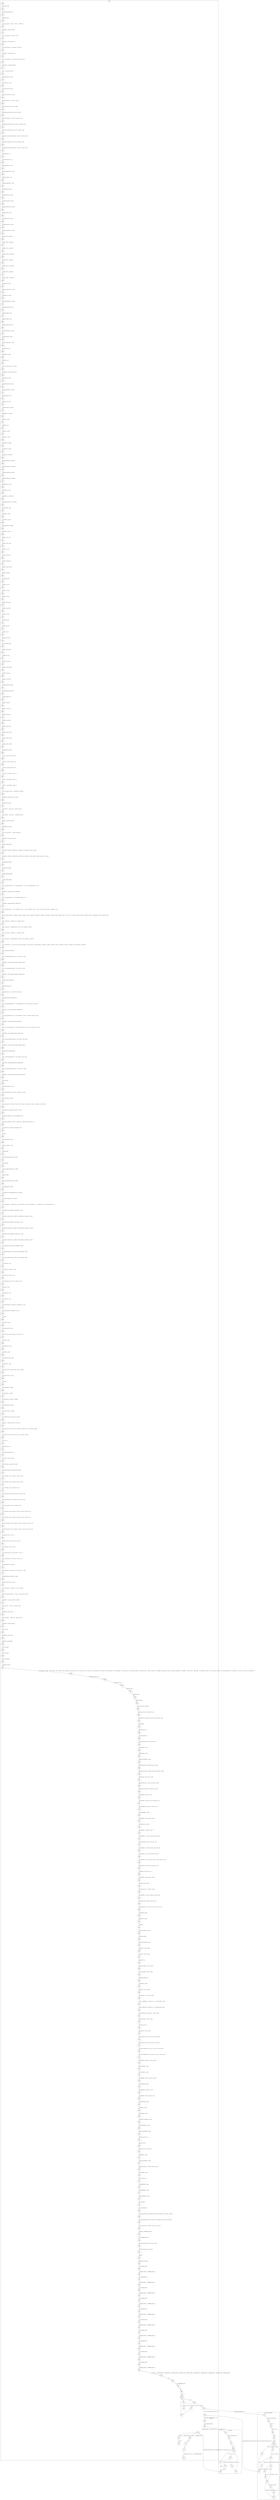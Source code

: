 digraph CFA {
63 [shape="circle" label="N63\n423"]
107 [shape="circle" label="N107\n422"]
108 [shape="circle" label="N108\n421"]
109 [shape="circle" label="N109\n420"]
110 [shape="circle" label="N110\n419"]
111 [shape="circle" label="N111\n418"]
112 [shape="circle" label="N112\n417"]
113 [shape="circle" label="N113\n416"]
114 [shape="circle" label="N114\n415"]
115 [shape="circle" label="N115\n414"]
116 [shape="circle" label="N116\n413"]
117 [shape="circle" label="N117\n412"]
118 [shape="circle" label="N118\n411"]
119 [shape="circle" label="N119\n410"]
120 [shape="circle" label="N120\n409"]
121 [shape="circle" label="N121\n408"]
122 [shape="circle" label="N122\n407"]
123 [shape="circle" label="N123\n406"]
124 [shape="circle" label="N124\n405"]
125 [shape="circle" label="N125\n404"]
126 [shape="circle" label="N126\n403"]
127 [shape="circle" label="N127\n402"]
128 [shape="circle" label="N128\n401"]
129 [shape="circle" label="N129\n400"]
130 [shape="circle" label="N130\n399"]
131 [shape="circle" label="N131\n398"]
132 [shape="circle" label="N132\n397"]
133 [shape="circle" label="N133\n396"]
134 [shape="circle" label="N134\n395"]
135 [shape="circle" label="N135\n394"]
136 [shape="circle" label="N136\n393"]
137 [shape="circle" label="N137\n392"]
138 [shape="circle" label="N138\n391"]
139 [shape="circle" label="N139\n390"]
140 [shape="circle" label="N140\n389"]
141 [shape="circle" label="N141\n388"]
142 [shape="circle" label="N142\n387"]
143 [shape="circle" label="N143\n386"]
144 [shape="circle" label="N144\n385"]
145 [shape="circle" label="N145\n384"]
146 [shape="circle" label="N146\n383"]
147 [shape="circle" label="N147\n382"]
148 [shape="circle" label="N148\n381"]
149 [shape="circle" label="N149\n380"]
150 [shape="circle" label="N150\n379"]
151 [shape="circle" label="N151\n378"]
152 [shape="circle" label="N152\n377"]
153 [shape="circle" label="N153\n376"]
154 [shape="circle" label="N154\n375"]
155 [shape="circle" label="N155\n374"]
156 [shape="circle" label="N156\n373"]
157 [shape="circle" label="N157\n372"]
158 [shape="circle" label="N158\n371"]
159 [shape="circle" label="N159\n370"]
160 [shape="circle" label="N160\n369"]
161 [shape="circle" label="N161\n368"]
162 [shape="circle" label="N162\n367"]
163 [shape="circle" label="N163\n366"]
164 [shape="circle" label="N164\n365"]
165 [shape="circle" label="N165\n364"]
166 [shape="circle" label="N166\n363"]
167 [shape="circle" label="N167\n362"]
168 [shape="circle" label="N168\n361"]
169 [shape="circle" label="N169\n360"]
170 [shape="circle" label="N170\n359"]
171 [shape="circle" label="N171\n358"]
172 [shape="circle" label="N172\n357"]
173 [shape="circle" label="N173\n356"]
174 [shape="circle" label="N174\n355"]
175 [shape="circle" label="N175\n354"]
176 [shape="circle" label="N176\n353"]
177 [shape="circle" label="N177\n352"]
178 [shape="circle" label="N178\n351"]
179 [shape="circle" label="N179\n350"]
180 [shape="circle" label="N180\n349"]
181 [shape="circle" label="N181\n348"]
182 [shape="circle" label="N182\n347"]
183 [shape="circle" label="N183\n346"]
184 [shape="circle" label="N184\n345"]
185 [shape="circle" label="N185\n344"]
186 [shape="circle" label="N186\n343"]
187 [shape="circle" label="N187\n342"]
188 [shape="circle" label="N188\n341"]
189 [shape="circle" label="N189\n340"]
190 [shape="circle" label="N190\n339"]
191 [shape="circle" label="N191\n338"]
192 [shape="circle" label="N192\n337"]
193 [shape="circle" label="N193\n336"]
194 [shape="circle" label="N194\n335"]
195 [shape="circle" label="N195\n334"]
196 [shape="circle" label="N196\n333"]
197 [shape="circle" label="N197\n332"]
198 [shape="circle" label="N198\n331"]
199 [shape="circle" label="N199\n330"]
200 [shape="circle" label="N200\n329"]
201 [shape="circle" label="N201\n328"]
202 [shape="circle" label="N202\n327"]
203 [shape="circle" label="N203\n326"]
204 [shape="circle" label="N204\n325"]
205 [shape="circle" label="N205\n324"]
206 [shape="circle" label="N206\n323"]
207 [shape="circle" label="N207\n322"]
208 [shape="circle" label="N208\n321"]
209 [shape="circle" label="N209\n320"]
210 [shape="circle" label="N210\n319"]
211 [shape="circle" label="N211\n318"]
212 [shape="circle" label="N212\n317"]
213 [shape="circle" label="N213\n316"]
214 [shape="circle" label="N214\n315"]
215 [shape="circle" label="N215\n314"]
216 [shape="circle" label="N216\n313"]
217 [shape="circle" label="N217\n312"]
218 [shape="circle" label="N218\n311"]
219 [shape="circle" label="N219\n310"]
220 [shape="circle" label="N220\n309"]
221 [shape="circle" label="N221\n308"]
222 [shape="circle" label="N222\n307"]
223 [shape="circle" label="N223\n306"]
224 [shape="circle" label="N224\n305"]
225 [shape="circle" label="N225\n304"]
226 [shape="circle" label="N226\n303"]
227 [shape="circle" label="N227\n302"]
228 [shape="circle" label="N228\n301"]
229 [shape="circle" label="N229\n300"]
230 [shape="circle" label="N230\n299"]
231 [shape="circle" label="N231\n298"]
232 [shape="circle" label="N232\n297"]
233 [shape="circle" label="N233\n296"]
234 [shape="circle" label="N234\n295"]
235 [shape="circle" label="N235\n294"]
236 [shape="circle" label="N236\n293"]
237 [shape="circle" label="N237\n292"]
238 [shape="circle" label="N238\n291"]
239 [shape="circle" label="N239\n290"]
240 [shape="circle" label="N240\n289"]
241 [shape="circle" label="N241\n288"]
242 [shape="circle" label="N242\n287"]
243 [shape="circle" label="N243\n286"]
244 [shape="circle" label="N244\n285"]
245 [shape="circle" label="N245\n284"]
246 [shape="circle" label="N246\n283"]
247 [shape="circle" label="N247\n282"]
248 [shape="circle" label="N248\n281"]
249 [shape="circle" label="N249\n280"]
250 [shape="circle" label="N250\n279"]
251 [shape="circle" label="N251\n278"]
252 [shape="circle" label="N252\n277"]
253 [shape="circle" label="N253\n276"]
254 [shape="circle" label="N254\n275"]
255 [shape="circle" label="N255\n274"]
256 [shape="circle" label="N256\n273"]
257 [shape="circle" label="N257\n272"]
258 [shape="circle" label="N258\n271"]
259 [shape="circle" label="N259\n270"]
260 [shape="circle" label="N260\n269"]
261 [shape="circle" label="N261\n268"]
262 [shape="circle" label="N262\n267"]
263 [shape="circle" label="N263\n266"]
264 [shape="circle" label="N264\n265"]
265 [shape="circle" label="N265\n264"]
266 [shape="circle" label="N266\n263"]
267 [shape="circle" label="N267\n262"]
268 [shape="circle" label="N268\n261"]
269 [shape="circle" label="N269\n260"]
270 [shape="circle" label="N270\n259"]
271 [shape="circle" label="N271\n258"]
272 [shape="circle" label="N272\n257"]
273 [shape="circle" label="N273\n256"]
274 [shape="circle" label="N274\n255"]
275 [shape="circle" label="N275\n254"]
276 [shape="circle" label="N276\n253"]
277 [shape="circle" label="N277\n252"]
278 [shape="circle" label="N278\n251"]
279 [shape="circle" label="N279\n250"]
280 [shape="circle" label="N280\n249"]
281 [shape="circle" label="N281\n248"]
282 [shape="circle" label="N282\n247"]
283 [shape="circle" label="N283\n246"]
284 [shape="circle" label="N284\n245"]
285 [shape="circle" label="N285\n244"]
286 [shape="circle" label="N286\n243"]
287 [shape="circle" label="N287\n242"]
288 [shape="circle" label="N288\n241"]
289 [shape="circle" label="N289\n240"]
290 [shape="circle" label="N290\n239"]
291 [shape="circle" label="N291\n238"]
292 [shape="circle" label="N292\n237"]
293 [shape="circle" label="N293\n236"]
294 [shape="circle" label="N294\n235"]
295 [shape="circle" label="N295\n234"]
296 [shape="circle" label="N296\n233"]
297 [shape="circle" label="N297\n232"]
298 [shape="circle" label="N298\n231"]
299 [shape="circle" label="N299\n230"]
300 [shape="circle" label="N300\n229"]
301 [shape="circle" label="N301\n228"]
302 [shape="circle" label="N302\n227"]
303 [shape="circle" label="N303\n226"]
304 [shape="circle" label="N304\n225"]
305 [shape="circle" label="N305\n224"]
306 [shape="circle" label="N306\n223"]
307 [shape="circle" label="N307\n222"]
308 [shape="circle" label="N308\n221"]
309 [shape="circle" label="N309\n220"]
310 [shape="circle" label="N310\n219"]
311 [shape="circle" label="N311\n218"]
312 [shape="circle" label="N312\n217"]
313 [shape="circle" label="N313\n216"]
314 [shape="circle" label="N314\n215"]
315 [shape="circle" label="N315\n214"]
316 [shape="circle" label="N316\n213"]
317 [shape="circle" label="N317\n212"]
318 [shape="circle" label="N318\n211"]
319 [shape="circle" label="N319\n210"]
320 [shape="circle" label="N320\n209"]
321 [shape="circle" label="N321\n208"]
322 [shape="circle" label="N322\n207"]
323 [shape="circle" label="N323\n206"]
324 [shape="circle" label="N324\n205"]
325 [shape="circle" label="N325\n204"]
326 [shape="circle" label="N326\n203"]
327 [shape="circle" label="N327\n202"]
328 [shape="circle" label="N328\n201"]
329 [shape="circle" label="N329\n200"]
330 [shape="circle" label="N330\n199"]
331 [shape="circle" label="N331\n198"]
332 [shape="circle" label="N332\n197"]
333 [shape="circle" label="N333\n196"]
334 [shape="circle" label="N334\n195"]
335 [shape="circle" label="N335\n194"]
336 [shape="circle" label="N336\n193"]
337 [shape="circle" label="N337\n192"]
338 [shape="circle" label="N338\n191"]
339 [shape="circle" label="N339\n190"]
340 [shape="circle" label="N340\n189"]
341 [shape="circle" label="N341\n188"]
342 [shape="circle" label="N342\n187"]
343 [shape="circle" label="N343\n186"]
344 [shape="circle" label="N344\n185"]
345 [shape="circle" label="N345\n184"]
346 [shape="circle" label="N346\n183"]
347 [shape="circle" label="N347\n182"]
348 [shape="circle" label="N348\n181"]
349 [shape="circle" label="N349\n180"]
350 [shape="circle" label="N350\n179"]
351 [shape="circle" label="N351\n178"]
352 [shape="circle" label="N352\n177"]
353 [shape="circle" label="N353\n176"]
354 [shape="circle" label="N354\n175"]
355 [shape="circle" label="N355\n174"]
356 [shape="circle" label="N356\n173"]
357 [shape="circle" label="N357\n172"]
358 [shape="circle" label="N358\n171"]
359 [shape="circle" label="N359\n170"]
360 [shape="circle" label="N360\n169"]
361 [shape="circle" label="N361\n168"]
362 [shape="circle" label="N362\n167"]
363 [shape="circle" label="N363\n166"]
364 [shape="circle" label="N364\n165"]
365 [shape="circle" label="N365\n164"]
366 [shape="circle" label="N366\n163"]
367 [shape="circle" label="N367\n162"]
368 [shape="circle" label="N368\n161"]
369 [shape="circle" label="N369\n160"]
370 [shape="circle" label="N370\n159"]
371 [shape="circle" label="N371\n158"]
372 [shape="circle" label="N372\n157"]
373 [shape="circle" label="N373\n156"]
374 [shape="circle" label="N374\n155"]
375 [shape="circle" label="N375\n154"]
376 [shape="circle" label="N376\n153"]
377 [shape="circle" label="N377\n152"]
378 [shape="circle" label="N378\n151"]
379 [shape="circle" label="N379\n150"]
380 [shape="circle" label="N380\n149"]
381 [shape="circle" label="N381\n148"]
382 [shape="circle" label="N382\n147"]
383 [shape="circle" label="N383\n146"]
384 [shape="circle" label="N384\n145"]
385 [shape="circle" label="N385\n144"]
386 [shape="circle" label="N386\n143"]
387 [shape="circle" label="N387\n142"]
388 [shape="circle" label="N388\n141"]
389 [shape="circle" label="N389\n140"]
390 [shape="circle" label="N390\n139"]
391 [shape="circle" label="N391\n138"]
392 [shape="circle" label="N392\n137"]
393 [shape="circle" label="N393\n136"]
394 [shape="circle" label="N394\n135"]
395 [shape="circle" label="N395\n134"]
396 [shape="circle" label="N396\n133"]
397 [shape="circle" label="N397\n132"]
398 [shape="circle" label="N398\n131"]
399 [shape="circle" label="N399\n130"]
400 [shape="circle" label="N400\n129"]
401 [shape="circle" label="N401\n128"]
402 [shape="circle" label="N402\n127"]
403 [shape="circle" label="N403\n126"]
404 [shape="circle" label="N404\n125"]
405 [shape="circle" label="N405\n124"]
406 [shape="circle" label="N406\n123"]
407 [shape="circle" label="N407\n122"]
408 [shape="circle" label="N408\n121"]
409 [shape="circle" label="N409\n120"]
410 [shape="circle" label="N410\n119"]
411 [shape="circle" label="N411\n118"]
412 [shape="circle" label="N412\n117"]
413 [shape="circle" label="N413\n116"]
414 [shape="circle" label="N414\n115"]
415 [shape="circle" label="N415\n114"]
416 [shape="circle" label="N416\n113"]
417 [shape="circle" label="N417\n112"]
418 [shape="circle" label="N418\n111"]
419 [shape="circle" label="N419\n110"]
420 [shape="circle" label="N420\n109"]
421 [shape="circle" label="N421\n108"]
422 [shape="circle" label="N422\n107"]
423 [shape="circle" label="N423\n106"]
424 [shape="circle" label="N424\n105"]
425 [shape="circle" label="N425\n104"]
426 [shape="circle" label="N426\n103"]
427 [shape="circle" label="N427\n102"]
428 [shape="circle" label="N428\n101"]
429 [shape="circle" label="N429\n100"]
430 [shape="circle" label="N430\n99"]
431 [shape="circle" label="N431\n98"]
432 [shape="circle" label="N432\n97"]
433 [shape="circle" label="N433\n96"]
434 [shape="circle" label="N434\n95"]
435 [shape="circle" label="N435\n94"]
436 [shape="circle" label="N436\n93"]
437 [shape="circle" label="N437\n92"]
438 [shape="circle" label="N438\n91"]
439 [shape="circle" label="N439\n90"]
440 [shape="circle" label="N440\n89"]
441 [shape="circle" label="N441\n88"]
442 [shape="circle" label="N442\n87"]
443 [shape="circle" label="N443\n86"]
444 [shape="circle" label="N444\n85"]
445 [shape="circle" label="N445\n84"]
446 [shape="circle" label="N446\n83"]
447 [shape="circle" label="N447\n82"]
448 [shape="circle" label="N448\n81"]
449 [shape="circle" label="N449\n80"]
450 [shape="circle" label="N450\n79"]
451 [shape="circle" label="N451\n78"]
452 [shape="circle" label="N452\n77"]
453 [shape="circle" label="N453\n76"]
454 [shape="circle" label="N454\n75"]
455 [shape="circle" label="N455\n74"]
456 [shape="circle" label="N456\n73"]
457 [shape="circle" label="N457\n72"]
458 [shape="circle" label="N458\n71"]
459 [shape="circle" label="N459\n70"]
460 [shape="circle" label="N460\n69"]
461 [shape="circle" label="N461\n68"]
462 [shape="circle" label="N462\n67"]
463 [shape="circle" label="N463\n66"]
464 [shape="circle" label="N464\n65"]
465 [shape="circle" label="N465\n64"]
466 [shape="circle" label="N466\n63"]
467 [shape="circle" label="N467\n62"]
468 [shape="circle" label="N468\n61"]
469 [shape="circle" label="N469\n60"]
470 [shape="circle" label="N470\n59"]
471 [shape="circle" label="N471\n58"]
472 [shape="circle" label="N472\n57"]
473 [shape="circle" label="N473\n56"]
474 [shape="circle" label="N474\n55"]
475 [shape="circle" label="N475\n54"]
476 [shape="circle" label="N476\n53"]
477 [shape="circle" label="N477\n52"]
478 [shape="circle" label="N478\n51"]
479 [shape="circle" label="N479\n50"]
480 [shape="circle" label="N480\n49"]
481 [shape="circle" label="N481\n48"]
482 [shape="circle" label="N482\n47"]
483 [shape="circle" label="N483\n46"]
484 [shape="circle" label="N484\n45"]
485 [shape="circle" label="N485\n44"]
486 [shape="circle" label="N486\n43"]
487 [shape="circle" label="N487\n42"]
488 [shape="circle" label="N488\n41"]
64 [shape="circle" label="N64\n40"]
65 [shape="circle" label="N65\n39"]
66 [shape="circle" label="N66\n38"]
67 [shape="circle" label="N67\n37"]
68 [shape="circle" label="N68\n36"]
69 [shape="circle" label="N69\n35"]
70 [shape="circle" label="N70\n34"]
71 [shape="circle" label="N71\n33"]
72 [shape="circle" label="N72\n32"]
73 [shape="circle" label="N73\n31"]
74 [shape="circle" label="N74\n30"]
75 [shape="circle" label="N75\n29"]
76 [shape="circle" label="N76\n28"]
77 [shape="circle" label="N77\n27"]
78 [shape="circle" label="N78\n26"]
79 [shape="circle" label="N79\n25"]
80 [shape="circle" label="N80\n24"]
81 [shape="circle" label="N81\n23"]
82 [shape="circle" label="N82\n22"]
83 [shape="circle" label="N83\n21"]
84 [shape="circle" label="N84\n20"]
85 [shape="circle" label="N85\n19"]
86 [shape="circle" label="N86\n18"]
87 [shape="circle" label="N87\n17"]
88 [shape="circle" label="N88\n16"]
89 [shape="doublecircle" label="N89\n15"]
92 [shape="circle" label="N92\n14"]
94 [shape="circle" label="N94\n13"]
31 [shape="circle" label="N31\n17"]
32 [shape="circle" label="N32\n16"]
33 [shape="circle" label="N33\n15"]
34 [shape="circle" label="N34\n14"]
35 [shape="circle" label="N35\n13"]
36 [shape="doublecircle" label="N36\n12"]
38 [shape="circle" label="N38\n11"]
30 [shape="circle" label="N30\n0"]
95 [shape="circle" label="N95\n12"]
96 [shape="circle" label="N96\n11"]
99 [shape="circle" label="N99\n10"]
51 [shape="circle" label="N51\n9"]
52 [shape="circle" label="N52\n8"]
53 [shape="circle" label="N53\n7"]
54 [shape="doublecircle" label="N54\n6"]
57 [shape="circle" label="N57\n5"]
50 [shape="circle" label="N50\n0"]
100 [shape="diamond" label="N100\n9"]
97 [shape="circle" label="N97\n4"]
62 [shape="circle" label="N62\n3"]
98 [shape="circle" label="N98\n8"]
101 [shape="circle" label="N101\n7"]
104 [shape="circle" label="N104\n6"]
489 [shape="circle" label="N489\n0"]
56 [shape="diamond" label="N56\n4"]
58 [shape="circle" label="N58\n3"]
55 [shape="circle" label="N55\n2"]
59 [shape="circle" label="N59\n1"]
37 [shape="circle" label="N37\n10"]
39 [shape="diamond" label="N39\n9"]
40 [shape="diamond" label="N40\n8"]
43 [shape="diamond" label="N43\n5"]
46 [shape="circle" label="N46\n2"]
47 [shape="circle" label="N47\n4"]
48 [shape="circle" label="N48\n3"]
44 [shape="circle" label="N44\n7"]
45 [shape="circle" label="N45\n6"]
41 [shape="circle" label="N41\n1"]
91 [shape="diamond" label="N91\n2"]
490 [shape="circle" label="N490\n0"]
93 [shape="circle" label="N93\n1"]
90 [shape="circle" label="N90\n0"]
node [shape="circle"]
subgraph cluster___bswap_16 {
label="__bswap_16()"
}
subgraph cluster___bswap_32 {
label="__bswap_32()"
}
subgraph cluster___bswap_64 {
label="__bswap_64()"
}
subgraph cluster___uint16_identity {
label="__uint16_identity()"
}
subgraph cluster___uint32_identity {
label="__uint32_identity()"
}
subgraph cluster___uint64_identity {
label="__uint64_identity()"
}
subgraph cluster_binary_search_function {
label="binary_search_function()"
31 -> 32 [label="Function start dummy edge"]
32 -> 33 [label="int low = 0;"]
33 -> 34 [label="int high = size - 1;"]
34 -> 35 [label="int mid;"]
35 -> 36 [label="while"]
36 -> 37 [label="[low <= high]"]
36 -> 38 [label="[!(low <= high)]"]
38 -> 30 [label="return -1;"]
37 -> 39 [label="mid = (low + high) / 2;"]
39 -> 41 [label="[(arr[mid]) == target]"]
39 -> 40 [label="[!((arr[mid]) == target)]"]
40 -> 44 [label="[(arr[mid]) < target]"]
40 -> 43 [label="[!((arr[mid]) < target)]"]
43 -> 47 [label="[(arr[mid]) > target]"]
43 -> 46 [label="[!((arr[mid]) > target)]"]
46 -> 36 [label=""]
47 -> 48 [label="high = mid - 1;"]
48 -> 46 [label=""]
44 -> 45 [label="low = mid + 1;"]
45 -> 43 [label=""]
41 -> 30 [label="return mid;"]}
subgraph cluster_dumb_sort {
label="dumb_sort()"
51 -> 52 [label="Function start dummy edge"]
52 -> 53 [label="for"]
53 -> 54 [label="int i = 0;"]
54 -> 56 [label="[i < len]"]
54 -> 57 [label="[!(i < len)]"]
57 -> 50 [label="return -1;"]
56 -> 59 [label="[target == (arr[i])]"]
56 -> 58 [label="[!(target == (arr[i]))]"]
58 -> 55 [label=""]
55 -> 54 [label="i = i + 1;"]
59 -> 50 [label="return i;"]}
subgraph cluster_main {
label="main()"
63 -> 107 [label="INIT GLOBAL VARS"]
107 -> 108 [label="typedef unsigned long int size_t;"]
108 -> 109 [label="typedef int wchar_t;"]
109 -> 110 [label="enum __anon_type_0 {   P_ALL = 0,   P_PID = 1,   P_PGID = 2 } ;"]
110 -> 111 [label="typedef enum __anon_type_0 idtype_t;"]
111 -> 112 [label="struct __anon_type_div_t {   int quot;   int rem; } ;"]
112 -> 113 [label="typedef struct __anon_type_div_t div_t;"]
113 -> 114 [label="struct __anon_type_ldiv_t {   long int quot;   long int rem; } ;"]
114 -> 115 [label="typedef struct __anon_type_ldiv_t ldiv_t;"]
115 -> 116 [label="struct __anon_type_lldiv_t {   long long int quot;   long long int rem; } ;"]
116 -> 117 [label="typedef struct __anon_type_lldiv_t lldiv_t;"]
117 -> 118 [label="size_t __ctype_get_mb_cur_max();"]
118 -> 119 [label="double atof(const char *__nptr);"]
119 -> 120 [label="int atoi(const char *__nptr);"]
120 -> 121 [label="long int atol(const char *__nptr);"]
121 -> 122 [label="long long int atoll(const char *__nptr);"]
122 -> 123 [label="double strtod(const char *__nptr, char **__endptr);"]
123 -> 124 [label="float strtof(const char *__nptr, char **__endptr);"]
124 -> 125 [label="long double strtold(const char *__nptr, char **__endptr);"]
125 -> 126 [label="long int strtol(const char *__nptr, char **__endptr, int __base);"]
126 -> 127 [label="unsigned long int strtoul(const char *__nptr, char **__endptr, int __base);"]
127 -> 128 [label="long long int strtoq(const char *__nptr, char **__endptr, int __base);"]
128 -> 129 [label="unsigned long long int strtouq(const char *__nptr, char **__endptr, int __base);"]
129 -> 130 [label="long long int strtoll(const char *__nptr, char **__endptr, int __base);"]
130 -> 131 [label="unsigned long long int strtoull(const char *__nptr, char **__endptr, int __base);"]
131 -> 132 [label="char *l64a(long int __n);"]
132 -> 133 [label="long int a64l(const char *__s);"]
133 -> 134 [label="typedef unsigned char __u_char;"]
134 -> 135 [label="typedef unsigned short int __u_short;"]
135 -> 136 [label="typedef unsigned int __u_int;"]
136 -> 137 [label="typedef unsigned long int __u_long;"]
137 -> 138 [label="typedef signed char __int8_t;"]
138 -> 139 [label="typedef unsigned char __uint8_t;"]
139 -> 140 [label="typedef signed short int __int16_t;"]
140 -> 141 [label="typedef unsigned short int __uint16_t;"]
141 -> 142 [label="typedef signed int __int32_t;"]
142 -> 143 [label="typedef unsigned int __uint32_t;"]
143 -> 144 [label="typedef signed long int __int64_t;"]
144 -> 145 [label="typedef unsigned long int __uint64_t;"]
145 -> 146 [label="typedef __int8_t __int_least8_t;"]
146 -> 147 [label="typedef __uint8_t __uint_least8_t;"]
147 -> 148 [label="typedef __int16_t __int_least16_t;"]
148 -> 149 [label="typedef __uint16_t __uint_least16_t;"]
149 -> 150 [label="typedef __int32_t __int_least32_t;"]
150 -> 151 [label="typedef __uint32_t __uint_least32_t;"]
151 -> 152 [label="typedef __int64_t __int_least64_t;"]
152 -> 153 [label="typedef __uint64_t __uint_least64_t;"]
153 -> 154 [label="typedef long int __quad_t;"]
154 -> 155 [label="typedef unsigned long int __u_quad_t;"]
155 -> 156 [label="typedef long int __intmax_t;"]
156 -> 157 [label="typedef unsigned long int __uintmax_t;"]
157 -> 158 [label="typedef unsigned long int __dev_t;"]
158 -> 159 [label="typedef unsigned int __uid_t;"]
159 -> 160 [label="typedef unsigned int __gid_t;"]
160 -> 161 [label="typedef unsigned long int __ino_t;"]
161 -> 162 [label="typedef unsigned long int __ino64_t;"]
162 -> 163 [label="typedef unsigned int __mode_t;"]
163 -> 164 [label="typedef unsigned long int __nlink_t;"]
164 -> 165 [label="typedef long int __off_t;"]
165 -> 166 [label="typedef long int __off64_t;"]
166 -> 167 [label="typedef int __pid_t;"]
167 -> 168 [label="struct __anon_type___fsid_t {   int __val[2]; } ;"]
168 -> 169 [label="typedef struct __anon_type___fsid_t __fsid_t;"]
169 -> 170 [label="typedef long int __clock_t;"]
170 -> 171 [label="typedef unsigned long int __rlim_t;"]
171 -> 172 [label="typedef unsigned long int __rlim64_t;"]
172 -> 173 [label="typedef unsigned int __id_t;"]
173 -> 174 [label="typedef long int __time_t;"]
174 -> 175 [label="typedef unsigned int __useconds_t;"]
175 -> 176 [label="typedef long int __suseconds_t;"]
176 -> 177 [label="typedef int __daddr_t;"]
177 -> 178 [label="typedef int __key_t;"]
178 -> 179 [label="typedef int __clockid_t;"]
179 -> 180 [label="typedef void *__timer_t;"]
180 -> 181 [label="typedef long int __blksize_t;"]
181 -> 182 [label="typedef long int __blkcnt_t;"]
182 -> 183 [label="typedef long int __blkcnt64_t;"]
183 -> 184 [label="typedef unsigned long int __fsblkcnt_t;"]
184 -> 185 [label="typedef unsigned long int __fsblkcnt64_t;"]
185 -> 186 [label="typedef unsigned long int __fsfilcnt_t;"]
186 -> 187 [label="typedef unsigned long int __fsfilcnt64_t;"]
187 -> 188 [label="typedef long int __fsword_t;"]
188 -> 189 [label="typedef long int __ssize_t;"]
189 -> 190 [label="typedef long int __syscall_slong_t;"]
190 -> 191 [label="typedef unsigned long int __syscall_ulong_t;"]
191 -> 192 [label="typedef __off64_t __loff_t;"]
192 -> 193 [label="typedef char *__caddr_t;"]
193 -> 194 [label="typedef long int __intptr_t;"]
194 -> 195 [label="typedef unsigned int __socklen_t;"]
195 -> 196 [label="typedef int __sig_atomic_t;"]
196 -> 197 [label="typedef __u_char u_char;"]
197 -> 198 [label="typedef __u_short u_short;"]
198 -> 199 [label="typedef __u_int u_int;"]
199 -> 200 [label="typedef __u_long u_long;"]
200 -> 201 [label="typedef __quad_t quad_t;"]
201 -> 202 [label="typedef __u_quad_t u_quad_t;"]
202 -> 203 [label="typedef __fsid_t fsid_t;"]
203 -> 204 [label="typedef __loff_t loff_t;"]
204 -> 205 [label="typedef __ino_t ino_t;"]
205 -> 206 [label="typedef __dev_t dev_t;"]
206 -> 207 [label="typedef __gid_t gid_t;"]
207 -> 208 [label="typedef __mode_t mode_t;"]
208 -> 209 [label="typedef __nlink_t nlink_t;"]
209 -> 210 [label="typedef __uid_t uid_t;"]
210 -> 211 [label="typedef __off_t off_t;"]
211 -> 212 [label="typedef __pid_t pid_t;"]
212 -> 213 [label="typedef __id_t id_t;"]
213 -> 214 [label="typedef __ssize_t ssize_t;"]
214 -> 215 [label="typedef __daddr_t daddr_t;"]
215 -> 216 [label="typedef __caddr_t caddr_t;"]
216 -> 217 [label="typedef __key_t key_t;"]
217 -> 218 [label="typedef __clock_t clock_t;"]
218 -> 219 [label="typedef __clockid_t clockid_t;"]
219 -> 220 [label="typedef __time_t time_t;"]
220 -> 221 [label="typedef __timer_t timer_t;"]
221 -> 222 [label="typedef unsigned long int ulong;"]
222 -> 223 [label="typedef unsigned short int ushort;"]
223 -> 224 [label="typedef unsigned int uint;"]
224 -> 225 [label="typedef __int8_t int8_t;"]
225 -> 226 [label="typedef __int16_t int16_t;"]
226 -> 227 [label="typedef __int32_t int32_t;"]
227 -> 228 [label="typedef __int64_t int64_t;"]
228 -> 229 [label="typedef __uint8_t u_int8_t;"]
229 -> 230 [label="typedef __uint16_t u_int16_t;"]
230 -> 231 [label="typedef __uint32_t u_int32_t;"]
231 -> 232 [label="typedef __uint64_t u_int64_t;"]
232 -> 233 [label="typedef signed int register_t;"]
233 -> 234 [label="__uint16_t __bswap_16(__uint16_t __bsx);"]
234 -> 235 [label="__uint32_t __bswap_32(__uint32_t __bsx);"]
235 -> 236 [label="__uint64_t __bswap_64(__uint64_t __bsx);"]
236 -> 237 [label="__uint16_t __uint16_identity(__uint16_t __x);"]
237 -> 238 [label="__uint32_t __uint32_identity(__uint32_t __x);"]
238 -> 239 [label="__uint64_t __uint64_identity(__uint64_t __x);"]
239 -> 240 [label="struct __anon_type___sigset_t {   unsigned long int __val[32UL]; } ;"]
240 -> 241 [label="typedef struct __anon_type___sigset_t __sigset_t;"]
241 -> 242 [label="typedef __sigset_t sigset_t;"]
242 -> 243 [label="struct timeval {   __time_t tv_sec;   __suseconds_t tv_usec; } ;"]
243 -> 244 [label="struct timespec {   __time_t tv_sec;   __syscall_slong_t tv_nsec; } ;"]
244 -> 245 [label="typedef __suseconds_t suseconds_t;"]
245 -> 246 [label="typedef long int __fd_mask;"]
246 -> 247 [label="struct __anon_type_fd_set {   __fd_mask __fds_bits[32]; } ;"]
247 -> 248 [label="typedef struct __anon_type_fd_set fd_set;"]
248 -> 249 [label="typedef __fd_mask fd_mask;"]
249 -> 250 [label="int select(int __nfds, fd_set *__readfds, fd_set *__writefds, fd_set *__exceptfds, struct timeval *__timeout);"]
250 -> 251 [label="int pselect(int __nfds, fd_set *__readfds, fd_set *__writefds, fd_set *__exceptfds, const struct timespec *__timeout, const __sigset_t *__sigmask);"]
251 -> 252 [label="typedef __blksize_t blksize_t;"]
252 -> 253 [label="typedef __blkcnt_t blkcnt_t;"]
253 -> 254 [label="typedef __fsblkcnt_t fsblkcnt_t;"]
254 -> 255 [label="typedef __fsfilcnt_t fsfilcnt_t;"]
255 -> 256 [label="struct __pthread_internal_list {   struct __pthread_internal_list *__prev;   struct __pthread_internal_list *__next; } ;"]
256 -> 257 [label="typedef struct __pthread_internal_list __pthread_list_t;"]
257 -> 258 [label="struct __pthread_internal_slist {   struct __pthread_internal_slist *__next; } ;"]
258 -> 259 [label="typedef struct __pthread_internal_slist __pthread_slist_t;"]
259 -> 260 [label="struct __pthread_mutex_s {   int __lock;   unsigned int __count;   int __owner;   unsigned int __nusers;   int __kind;   short __spins;   short __elision;   __pthread_list_t __list; } ;"]
260 -> 261 [label="struct __pthread_rwlock_arch_t {   unsigned int __readers;   unsigned int __writers;   unsigned int __wrphase_futex;   unsigned int __writers_futex;   unsigned int __pad3;   unsigned int __pad4;   int __cur_writer;   int __shared;   signed char __rwelision;   unsigned char __pad1[7];   unsigned long int __pad2;   unsigned int __flags; } ;"]
261 -> 262 [label="struct __anon_type_1 {   unsigned int __low;   unsigned int __high; } ;"]
262 -> 263 [label="union __anon_type_2 {   unsigned long long int __wseq;   struct __anon_type_1 __wseq32; } ;"]
263 -> 264 [label="struct __anon_type_3 {   unsigned int __low;   unsigned int __high; } ;"]
264 -> 265 [label="union __anon_type_4 {   unsigned long long int __g1_start;   struct __anon_type_3 __g1_start32; } ;"]
265 -> 266 [label="struct __pthread_cond_s {   union __anon_type_2 __anon_type_member_0;   union __anon_type_4 __anon_type_member_1;   unsigned int __g_refs[2];   unsigned int __g_size[2];   unsigned int __g1_orig_size;   unsigned int __wrefs;   unsigned int __g_signals[2]; } ;"]
266 -> 267 [label="typedef unsigned long int pthread_t;"]
267 -> 268 [label="union __anon_type_pthread_mutexattr_t {   char __size[4];   int __align; } ;"]
268 -> 269 [label="typedef union __anon_type_pthread_mutexattr_t pthread_mutexattr_t;"]
269 -> 270 [label="union __anon_type_pthread_condattr_t {   char __size[4];   int __align; } ;"]
270 -> 271 [label="typedef union __anon_type_pthread_mutexattr_t pthread_condattr_t;"]
271 -> 272 [label="typedef unsigned int pthread_key_t;"]
272 -> 273 [label="typedef int pthread_once_t;"]
273 -> 274 [label="union pthread_attr_t {   char __size[56];   long int __align; } ;"]
274 -> 275 [label="typedef union pthread_attr_t pthread_attr_t;"]
275 -> 276 [label="union __anon_type_pthread_mutex_t {   struct __pthread_mutex_s __data;   char __size[40];   long int __align; } ;"]
276 -> 277 [label="typedef union __anon_type_pthread_mutex_t pthread_mutex_t;"]
277 -> 278 [label="union __anon_type_pthread_cond_t {   struct __pthread_cond_s __data;   char __size[48];   long long int __align; } ;"]
278 -> 279 [label="typedef union __anon_type_pthread_cond_t pthread_cond_t;"]
279 -> 280 [label="union __anon_type_pthread_rwlock_t {   struct __pthread_rwlock_arch_t __data;   char __size[56];   long int __align; } ;"]
280 -> 281 [label="typedef union __anon_type_pthread_rwlock_t pthread_rwlock_t;"]
281 -> 282 [label="union __anon_type_pthread_rwlockattr_t {   char __size[8];   long int __align; } ;"]
282 -> 283 [label="typedef union __anon_type_pthread_rwlockattr_t pthread_rwlockattr_t;"]
283 -> 284 [label="typedef volatile int pthread_spinlock_t;"]
284 -> 285 [label="union __anon_type_pthread_barrier_t {   char __size[32];   long int __align; } ;"]
285 -> 286 [label="typedef union __anon_type_pthread_barrier_t pthread_barrier_t;"]
286 -> 287 [label="union __anon_type_pthread_barrierattr_t {   char __size[4];   int __align; } ;"]
287 -> 288 [label="typedef union __anon_type_pthread_mutexattr_t pthread_barrierattr_t;"]
288 -> 289 [label="long int random();"]
289 -> 290 [label="void srandom(unsigned int __seed);"]
290 -> 291 [label="char *initstate(unsigned int __seed, char *__statebuf, size_t __statelen);"]
291 -> 292 [label="char *setstate(char *__statebuf);"]
292 -> 293 [label="struct random_data {   int32_t *fptr;   int32_t *rptr;   int32_t *state;   int rand_type;   int rand_deg;   int rand_sep;   int32_t *end_ptr; } ;"]
293 -> 294 [label="int random_r(struct random_data *__buf, int32_t *__result);"]
294 -> 295 [label="int srandom_r(unsigned int __seed, struct random_data *__buf);"]
295 -> 296 [label="int initstate_r(unsigned int __seed, char *__statebuf, size_t __statelen, struct random_data *__buf);"]
296 -> 297 [label="int setstate_r(char *__statebuf, struct random_data *__buf);"]
297 -> 298 [label="int rand();"]
298 -> 299 [label="void srand(unsigned int __seed);"]
299 -> 300 [label="int rand_r(unsigned int *__seed);"]
300 -> 301 [label="double drand48();"]
301 -> 302 [label="double erand48(unsigned short int __xsubi[3]);"]
302 -> 303 [label="long int lrand48();"]
303 -> 304 [label="long int nrand48(unsigned short int __xsubi[3]);"]
304 -> 305 [label="long int mrand48();"]
305 -> 306 [label="long int jrand48(unsigned short int __xsubi[3]);"]
306 -> 307 [label="void srand48(long int __seedval);"]
307 -> 308 [label="unsigned short int *seed48(unsigned short int __seed16v[3]);"]
308 -> 309 [label="void lcong48(unsigned short int __param[7]);"]
309 -> 310 [label="struct drand48_data {   unsigned short int __x[3];   unsigned short int __old_x[3];   unsigned short int __c;   unsigned short int __init;   unsigned long long int __a; } ;"]
310 -> 311 [label="int drand48_r(struct drand48_data *__buffer, double *__result);"]
311 -> 312 [label="int erand48_r(unsigned short int __xsubi[3], struct drand48_data *__buffer, double *__result);"]
312 -> 313 [label="int lrand48_r(struct drand48_data *__buffer, long int *__result);"]
313 -> 314 [label="int nrand48_r(unsigned short int __xsubi[3], struct drand48_data *__buffer, long int *__result);"]
314 -> 315 [label="int mrand48_r(struct drand48_data *__buffer, long int *__result);"]
315 -> 316 [label="int jrand48_r(unsigned short int __xsubi[3], struct drand48_data *__buffer, long int *__result);"]
316 -> 317 [label="int srand48_r(long int __seedval, struct drand48_data *__buffer);"]
317 -> 318 [label="int seed48_r(unsigned short int __seed16v[3], struct drand48_data *__buffer);"]
318 -> 319 [label="int lcong48_r(unsigned short int __param[7], struct drand48_data *__buffer);"]
319 -> 320 [label="void *malloc(size_t __size);"]
320 -> 321 [label="void *calloc(size_t __nmemb, size_t __size);"]
321 -> 322 [label="void *realloc(void *__ptr, size_t __size);"]
322 -> 323 [label="void *reallocarray(void *__ptr, size_t __nmemb, size_t __size);"]
323 -> 324 [label="void free(void *__ptr);"]
324 -> 325 [label="void *alloca(size_t __size);"]
325 -> 326 [label="void *valloc(size_t __size);"]
326 -> 327 [label="int posix_memalign(void **__memptr, size_t __alignment, size_t __size);"]
327 -> 328 [label="void *aligned_alloc(size_t __alignment, size_t __size);"]
328 -> 329 [label="void abort();"]
329 -> 330 [label="int atexit(void (*__func)());"]
330 -> 331 [label="int at_quick_exit(void (*__func)());"]
331 -> 332 [label="int on_exit(void (*__func)(int __status, void *__arg), void *__arg);"]
332 -> 333 [label="void exit(int __status);"]
333 -> 334 [label="void quick_exit(int __status);"]
334 -> 335 [label="void _Exit(int __status);"]
335 -> 336 [label="char *getenv(const char *__name);"]
336 -> 337 [label="int putenv(char *__string);"]
337 -> 338 [label="int setenv(const char *__name, const char *__value, int __replace);"]
338 -> 339 [label="int unsetenv(const char *__name);"]
339 -> 340 [label="int clearenv();"]
340 -> 341 [label="char *mktemp(char *__template);"]
341 -> 342 [label="int mkstemp(char *__template);"]
342 -> 343 [label="int mkstemps(char *__template, int __suffixlen);"]
343 -> 344 [label="char *mkdtemp(char *__template);"]
344 -> 345 [label="int system(const char *__command);"]
345 -> 346 [label="char *realpath(const char *__name, char *__resolved);"]
346 -> 347 [label="typedef int (*__compar_fn_t)(const void *, const void *);"]
347 -> 348 [label="void *bsearch(const void *__key, const void *__base, size_t __nmemb, size_t __size, __compar_fn_t __compar);"]
348 -> 349 [label="void qsort(void *__base, size_t __nmemb, size_t __size, __compar_fn_t __compar);"]
349 -> 350 [label="int abs(int __x);"]
350 -> 351 [label="long int labs(long int __x);"]
351 -> 352 [label="long long int llabs(long long int __x);"]
352 -> 353 [label="div_t div(int __numer, int __denom);"]
353 -> 354 [label="ldiv_t ldiv(long int __numer, long int __denom);"]
354 -> 355 [label="lldiv_t lldiv(long long int __numer, long long int __denom);"]
355 -> 356 [label="char *ecvt(double __value, int __ndigit, int *__decpt, int *__sign);"]
356 -> 357 [label="char *fcvt(double __value, int __ndigit, int *__decpt, int *__sign);"]
357 -> 358 [label="char *gcvt(double __value, int __ndigit, char *__buf);"]
358 -> 359 [label="char *qecvt(long double __value, int __ndigit, int *__decpt, int *__sign);"]
359 -> 360 [label="char *qfcvt(long double __value, int __ndigit, int *__decpt, int *__sign);"]
360 -> 361 [label="char *qgcvt(long double __value, int __ndigit, char *__buf);"]
361 -> 362 [label="int ecvt_r(double __value, int __ndigit, int *__decpt, int *__sign, char *__buf, size_t __len);"]
362 -> 363 [label="int fcvt_r(double __value, int __ndigit, int *__decpt, int *__sign, char *__buf, size_t __len);"]
363 -> 364 [label="int qecvt_r(long double __value, int __ndigit, int *__decpt, int *__sign, char *__buf, size_t __len);"]
364 -> 365 [label="int qfcvt_r(long double __value, int __ndigit, int *__decpt, int *__sign, char *__buf, size_t __len);"]
365 -> 366 [label="int mblen(const char *__s, size_t __n);"]
366 -> 367 [label="int mbtowc(wchar_t *__pwc, const char *__s, size_t __n);"]
367 -> 368 [label="int wctomb(char *__s, wchar_t __wchar);"]
368 -> 369 [label="size_t mbstowcs(wchar_t *__pwcs, const char *__s, size_t __n);"]
369 -> 370 [label="size_t wcstombs(char *__s, const wchar_t *__pwcs, size_t __n);"]
370 -> 371 [label="int rpmatch(const char *__response);"]
371 -> 372 [label="int getsubopt(char **__optionp, char * const *__tokens, char **__valuep);"]
372 -> 373 [label="int getloadavg(double __loadavg[], int __nelem);"]
373 -> 374 [label="typedef __builtin_va_list __gnuc_va_list;"]
374 -> 375 [label="union __anon_type_5 {   unsigned int __wch;   char __wchb[4]; } ;"]
375 -> 376 [label="struct __anon_type___mbstate_t {   int __count;   union __anon_type_5 __value; } ;"]
376 -> 377 [label="typedef struct __anon_type___mbstate_t __mbstate_t;"]
377 -> 378 [label="struct _G_fpos_t {   __off_t __pos;   __mbstate_t __state; } ;"]
378 -> 379 [label="typedef struct _G_fpos_t __fpos_t;"]
379 -> 380 [label="struct _G_fpos64_t {   __off64_t __pos;   __mbstate_t __state; } ;"]
380 -> 381 [label="typedef struct _G_fpos64_t __fpos64_t;"]
381 -> 382 [label="struct _IO_FILE ;"]
382 -> 383 [label="typedef struct _IO_FILE __FILE;"]
383 -> 384 [label="typedef struct _IO_FILE FILE;"]
384 -> 385 [label="struct _IO_marker ;"]
385 -> 386 [label="struct _IO_codecvt ;"]
386 -> 387 [label="struct _IO_wide_data ;"]
387 -> 388 [label="typedef void _IO_lock_t;"]
388 -> 389 [label="struct _IO_FILE {   int _flags;   char *_IO_read_ptr;   char *_IO_read_end;   char *_IO_read_base;   char *_IO_write_base;   char *_IO_write_ptr;   char *_IO_write_end;   char *_IO_buf_base;   char *_IO_buf_end;   char *_IO_save_base;   char *_IO_backup_base;   char *_IO_save_end;   struct _IO_marker *_markers;   struct _IO_FILE *_chain;   int _fileno;   int _flags2;   __off_t _old_offset;   unsigned short _cur_column;   signed char _vtable_offset;   char _shortbuf[1];   _IO_lock_t *_lock;   __off64_t _offset;   struct _IO_codecvt *_codecvt;   struct _IO_wide_data *_wide_data;   struct _IO_FILE *_freeres_list;   void *_freeres_buf;   size_t __pad5;   int _mode;   char _unused2[40UL]; } ;"]
389 -> 390 [label="typedef __gnuc_va_list va_list;"]
390 -> 391 [label="typedef __fpos_t fpos_t;"]
391 -> 392 [label="extern FILE *stdin;"]
392 -> 393 [label="extern FILE *stdout;"]
393 -> 394 [label="extern FILE *stderr;"]
394 -> 395 [label="int remove(const char *__filename);"]
395 -> 396 [label="int rename(const char *__old, const char *__new);"]
396 -> 397 [label="int renameat(int __oldfd, const char *__old, int __newfd, const char *__new);"]
397 -> 398 [label="FILE *tmpfile();"]
398 -> 399 [label="char *tmpnam(char *__s);"]
399 -> 400 [label="char *tmpnam_r(char *__s);"]
400 -> 401 [label="char *tempnam(const char *__dir, const char *__pfx);"]
401 -> 402 [label="int fclose(FILE *__stream);"]
402 -> 403 [label="int fflush(FILE *__stream);"]
403 -> 404 [label="int fflush_unlocked(FILE *__stream);"]
404 -> 405 [label="FILE *fopen(const char *__filename, const char *__modes);"]
405 -> 406 [label="FILE *freopen(const char *__filename, const char *__modes, FILE *__stream);"]
406 -> 407 [label="FILE *fdopen(int __fd, const char *__modes);"]
407 -> 408 [label="FILE *fmemopen(void *__s, size_t __len, const char *__modes);"]
408 -> 409 [label="FILE *open_memstream(char **__bufloc, size_t *__sizeloc);"]
409 -> 410 [label="void setbuf(FILE *__stream, char *__buf);"]
410 -> 411 [label="int setvbuf(FILE *__stream, char *__buf, int __modes, size_t __n);"]
411 -> 412 [label="void setbuffer(FILE *__stream, char *__buf, size_t __size);"]
412 -> 413 [label="void setlinebuf(FILE *__stream);"]
413 -> 414 [label="int fprintf(FILE *__stream, const char *__format, ...);"]
414 -> 415 [label="int printf(const char *__format, ...);"]
415 -> 416 [label="int sprintf(char *__s, const char *__format, ...);"]
416 -> 417 [label="int vfprintf(FILE *__s, const char *__format, __gnuc_va_list __arg);"]
417 -> 418 [label="int vprintf(const char *__format, __gnuc_va_list __arg);"]
418 -> 419 [label="int vsprintf(char *__s, const char *__format, __gnuc_va_list __arg);"]
419 -> 420 [label="int snprintf(char *__s, size_t __maxlen, const char *__format, ...);"]
420 -> 421 [label="int vsnprintf(char *__s, size_t __maxlen, const char *__format, __gnuc_va_list __arg);"]
421 -> 422 [label="int vdprintf(int __fd, const char *__fmt, __gnuc_va_list __arg);"]
422 -> 423 [label="int dprintf(int __fd, const char *__fmt, ...);"]
423 -> 424 [label="int fscanf(FILE *__stream, const char *__format, ...);"]
424 -> 425 [label="int scanf(const char *__format, ...);"]
425 -> 426 [label="int sscanf(const char *__s, const char *__format, ...);"]
426 -> 427 [label="int vfscanf(FILE *__s, const char *__format, __gnuc_va_list __arg);"]
427 -> 428 [label="int vscanf(const char *__format, __gnuc_va_list __arg);"]
428 -> 429 [label="int vsscanf(const char *__s, const char *__format, __gnuc_va_list __arg);"]
429 -> 430 [label="int fgetc(FILE *__stream);"]
430 -> 431 [label="int getc(FILE *__stream);"]
431 -> 432 [label="int getchar();"]
432 -> 433 [label="int getc_unlocked(FILE *__stream);"]
433 -> 434 [label="int getchar_unlocked();"]
434 -> 435 [label="int fgetc_unlocked(FILE *__stream);"]
435 -> 436 [label="int fputc(int __c, FILE *__stream);"]
436 -> 437 [label="int putc(int __c, FILE *__stream);"]
437 -> 438 [label="int putchar(int __c);"]
438 -> 439 [label="int fputc_unlocked(int __c, FILE *__stream);"]
439 -> 440 [label="int putc_unlocked(int __c, FILE *__stream);"]
440 -> 441 [label="int putchar_unlocked(int __c);"]
441 -> 442 [label="int getw(FILE *__stream);"]
442 -> 443 [label="int putw(int __w, FILE *__stream);"]
443 -> 444 [label="char *fgets(char *__s, int __n, FILE *__stream);"]
444 -> 445 [label="__ssize_t __getdelim(char **__lineptr, size_t *__n, int __delimiter, FILE *__stream);"]
445 -> 446 [label="__ssize_t getdelim(char **__lineptr, size_t *__n, int __delimiter, FILE *__stream);"]
446 -> 447 [label="__ssize_t getline(char **__lineptr, size_t *__n, FILE *__stream);"]
447 -> 448 [label="int fputs(const char *__s, FILE *__stream);"]
448 -> 449 [label="int puts(const char *__s);"]
449 -> 450 [label="int ungetc(int __c, FILE *__stream);"]
450 -> 451 [label="size_t fread(void *__ptr, size_t __size, size_t __n, FILE *__stream);"]
451 -> 452 [label="size_t fwrite(const void *__ptr, size_t __size, size_t __n, FILE *__s);"]
452 -> 453 [label="size_t fread_unlocked(void *__ptr, size_t __size, size_t __n, FILE *__stream);"]
453 -> 454 [label="size_t fwrite_unlocked(const void *__ptr, size_t __size, size_t __n, FILE *__stream);"]
454 -> 455 [label="int fseek(FILE *__stream, long int __off, int __whence);"]
455 -> 456 [label="long int ftell(FILE *__stream);"]
456 -> 457 [label="void rewind(FILE *__stream);"]
457 -> 458 [label="int fseeko(FILE *__stream, __off_t __off, int __whence);"]
458 -> 459 [label="__off_t ftello(FILE *__stream);"]
459 -> 460 [label="int fgetpos(FILE *__stream, fpos_t *__pos);"]
460 -> 461 [label="int fsetpos(FILE *__stream, const fpos_t *__pos);"]
461 -> 462 [label="void clearerr(FILE *__stream);"]
462 -> 463 [label="int feof(FILE *__stream);"]
463 -> 464 [label="int ferror(FILE *__stream);"]
464 -> 465 [label="void clearerr_unlocked(FILE *__stream);"]
465 -> 466 [label="int feof_unlocked(FILE *__stream);"]
466 -> 467 [label="int ferror_unlocked(FILE *__stream);"]
467 -> 468 [label="void perror(const char *__s);"]
468 -> 469 [label="extern int sys_nerr;"]
469 -> 470 [label="extern const char * const sys_errlist[];"]
470 -> 471 [label="int fileno(FILE *__stream);"]
471 -> 472 [label="int fileno_unlocked(FILE *__stream);"]
472 -> 473 [label="FILE *popen(const char *__command, const char *__modes);"]
473 -> 474 [label="int pclose(FILE *__stream);"]
474 -> 475 [label="char *ctermid(char *__s);"]
475 -> 476 [label="void flockfile(FILE *__stream);"]
476 -> 477 [label="int ftrylockfile(FILE *__stream);"]
477 -> 478 [label="void funlockfile(FILE *__stream);"]
478 -> 479 [label="int __uflow(FILE *);"]
479 -> 480 [label="int __overflow(FILE *, int);"]
480 -> 481 [label="void __assert_fail(const char *__assertion, const char *__file, unsigned int __line, const char *__function);"]
481 -> 482 [label="void __assert_perror_fail(int __errnum, const char *__file, unsigned int __line, const char *__function);"]
482 -> 483 [label="void __assert(const char *__assertion, const char *__file, int __line);"]
483 -> 484 [label="unsigned int __VERIFIER_nondet_uint();"]
484 -> 485 [label="void __VERIFIER_assume(int);"]
485 -> 486 [label="int binary_search_function(int arr[], int size, int target);"]
486 -> 487 [label="int dumb_sort(int arr[], int len, int target);"]
487 -> 488 [label="int main();"]
488 -> 64 [label="Function start dummy edge"]
64 -> 65 [label="int __CPAchecker_TMP_0;"]
65 -> 66 [label="__CPAchecker_TMP_0 = __VERIFIER_nondet_int();"]
66 -> 67 [label="int __CPAchecker_TMP_1;"]
67 -> 68 [label="__CPAchecker_TMP_1 = __VERIFIER_nondet_int();"]
68 -> 69 [label="int __CPAchecker_TMP_2;"]
69 -> 70 [label="__CPAchecker_TMP_2 = __VERIFIER_nondet_int();"]
70 -> 71 [label="int __CPAchecker_TMP_3;"]
71 -> 72 [label="__CPAchecker_TMP_3 = __VERIFIER_nondet_int();"]
72 -> 73 [label="int __CPAchecker_TMP_4;"]
73 -> 74 [label="__CPAchecker_TMP_4 = __VERIFIER_nondet_int();"]
74 -> 75 [label="int __CPAchecker_TMP_5;"]
75 -> 76 [label="__CPAchecker_TMP_5 = __VERIFIER_nondet_int();"]
76 -> 77 [label="int __CPAchecker_TMP_6;"]
77 -> 78 [label="__CPAchecker_TMP_6 = __VERIFIER_nondet_int();"]
78 -> 79 [label="int __CPAchecker_TMP_7;"]
79 -> 80 [label="__CPAchecker_TMP_7 = __VERIFIER_nondet_int();"]
80 -> 81 [label="int __CPAchecker_TMP_8;"]
81 -> 82 [label="__CPAchecker_TMP_8 = __VERIFIER_nondet_int();"]
82 -> 83 [label="int __CPAchecker_TMP_9;"]
83 -> 84 [label="__CPAchecker_TMP_9 = __VERIFIER_nondet_int();"]
84 -> 85 [label="int arr[10] = { __CPAchecker_TMP_0, __CPAchecker_TMP_1, __CPAchecker_TMP_2, __CPAchecker_TMP_3, __CPAchecker_TMP_4, __CPAchecker_TMP_5, __CPAchecker_TMP_6, __CPAchecker_TMP_7, __CPAchecker_TMP_8, __CPAchecker_TMP_9 };"]
85 -> 86 [label="int x;"]
86 -> 87 [label="x = __VERIFIER_nondet_int();"]
87 -> 88 [label="for"]
88 -> 89 [label="int i = 0;"]
89 -> 91 [label="[i < 9]"]
89 -> 92 [label="[!(i < 9)]"]
92 -> 94 [label="int result;"]
94 -> 95 [label="result = binary_search_function(arr, 10, x);" style="dotted" arrowhead="empty"]
95 -> 96 [label="printf(\"Result of binary search is = %d\n\", result);"]
96 -> 99 [label="int __CPAchecker_TMP_10;"]
99 -> 100 [label="__CPAchecker_TMP_10 = dumb_sort(arr, 10, x);" style="dotted" arrowhead="empty"]
100 -> 98 [label="[result != __CPAchecker_TMP_10]"]
100 -> 97 [label="[!(result != __CPAchecker_TMP_10)]"]
97 -> 62 [label="return 1;"]
98 -> 101 [label="4UL;"]
101 -> 104 [label=""]
104 -> 489 [label="__assert_fail(\"0\", \"code.c\", 73, \"__PRETTY_FUNCTION__\");"]
91 -> 93 [label="[(arr[i]) < (arr[i + 1])]"]
91 -> 490 [label="[!((arr[i]) < (arr[i + 1]))]"]
93 -> 90 [label=""]
90 -> 89 [label="i = i + 1;"]}
94 -> 31 [label="binary_search_function(arr, 10, x)"]
30 -> 95 [label="Return edge from binary_search_function to main: result = binary_search_function(arr, 10, x);"]
99 -> 51 [label="dumb_sort(arr, 10, x)"]
50 -> 100 [label="Return edge from dumb_sort to main: __CPAchecker_TMP_10 = dumb_sort(arr, 10, x);"]}